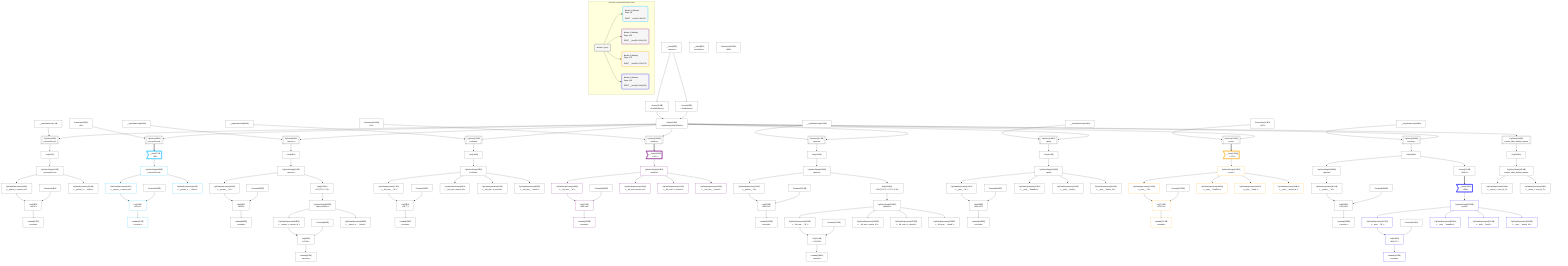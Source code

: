 %%{init: {'themeVariables': { 'fontSize': '12px'}}}%%
graph TD
    classDef path fill:#eee,stroke:#000,color:#000
    classDef plan fill:#fff,stroke-width:1px,color:#000
    classDef itemplan fill:#fff,stroke-width:2px,color:#000
    classDef sideeffectplan fill:#f00,stroke-width:2px,color:#000
    classDef bucket fill:#f6f6f6,color:#000,stroke-width:2px,text-align:left


    %% define steps
    __Value3["__Value[3∈0]<br />ᐸcontextᐳ"]:::plan
    __Value5["__Value[5∈0]<br />ᐸrootValueᐳ"]:::plan
    __InputStaticLeaf7["__InputStaticLeaf[7∈0]"]:::plan
    Access9["Access[9∈0]<br />ᐸ3.pgSettingsᐳ"]:::plan
    Access10["Access[10∈0]<br />ᐸ3.withPgClientᐳ"]:::plan
    Object11["Object[11∈0]<br />ᐸ{pgSettings,withPgClient}ᐳ"]:::plan
    PgSelect8[["PgSelect[8∈0]<br />ᐸpersonSecretᐳ"]]:::plan
    First12["First[12∈0]"]:::plan
    PgSelectSingle13["PgSelectSingle[13∈0]<br />ᐸpersonSecretᐳ"]:::plan
    Constant14["Constant[14∈0]"]:::plan
    PgClassExpression15["PgClassExpression[15∈0]<br />ᐸ__person_s...person_id”ᐳ"]:::plan
    List16["List[16∈0]<br />ᐸ14,15ᐳ"]:::plan
    Lambda17["Lambda[17∈0]<br />ᐸencodeᐳ"]:::plan
    PgClassExpression19["PgClassExpression[19∈0]<br />ᐸ__person_s..._.”sekrit”ᐳ"]:::plan
    Connection35["Connection[35∈0]<br />ᐸ31ᐳ"]:::plan
    PgSelect36[["PgSelect[36∈0]<br />ᐸpersonSecretᐳ"]]:::plan
    __Item37>"__Item[37∈1]<br />ᐸ36ᐳ"]:::itemplan
    PgSelectSingle38["PgSelectSingle[38∈1]<br />ᐸpersonSecretᐳ"]:::plan
    Constant39["Constant[39∈0]"]:::plan
    PgClassExpression40["PgClassExpression[40∈1]<br />ᐸ__person_s...person_id”ᐳ"]:::plan
    List41["List[41∈1]<br />ᐸ39,40ᐳ"]:::plan
    Lambda42["Lambda[42∈1]<br />ᐸencodeᐳ"]:::plan
    PgClassExpression44["PgClassExpression[44∈1]<br />ᐸ__person_s..._.”sekrit”ᐳ"]:::plan
    __InputStaticLeaf45["__InputStaticLeaf[45∈0]"]:::plan
    PgSelect46[["PgSelect[46∈0]<br />ᐸpersonᐳ"]]:::plan
    First50["First[50∈0]"]:::plan
    PgSelectSingle51["PgSelectSingle[51∈0]<br />ᐸpersonᐳ"]:::plan
    Constant52["Constant[52∈0]"]:::plan
    PgClassExpression53["PgClassExpression[53∈0]<br />ᐸ__person__.”id”ᐳ"]:::plan
    List54["List[54∈0]<br />ᐸ52,53ᐳ"]:::plan
    Lambda55["Lambda[55∈0]<br />ᐸencodeᐳ"]:::plan
    Map232["Map[232∈0]<br />ᐸ51:{”0”:0,”1”:1}ᐳ"]:::plan
    PgSelectSingle62["PgSelectSingle[62∈0]<br />ᐸpersonSecretᐳ"]:::plan
    Constant63["Constant[63∈0]"]:::plan
    PgClassExpression64["PgClassExpression[64∈0]<br />ᐸ__person_s...person_id”ᐳ"]:::plan
    List65["List[65∈0]<br />ᐸ63,64ᐳ"]:::plan
    Lambda66["Lambda[66∈0]<br />ᐸencodeᐳ"]:::plan
    PgClassExpression68["PgClassExpression[68∈0]<br />ᐸ__person_s..._.”sekrit”ᐳ"]:::plan
    __InputStaticLeaf69["__InputStaticLeaf[69∈0]"]:::plan
    PgSelect70[["PgSelect[70∈0]<br />ᐸleftArmᐳ"]]:::plan
    First74["First[74∈0]"]:::plan
    PgSelectSingle75["PgSelectSingle[75∈0]<br />ᐸleftArmᐳ"]:::plan
    Constant76["Constant[76∈0]"]:::plan
    PgClassExpression77["PgClassExpression[77∈0]<br />ᐸ__left_arm__.”id”ᐳ"]:::plan
    List78["List[78∈0]<br />ᐸ76,77ᐳ"]:::plan
    Lambda79["Lambda[79∈0]<br />ᐸencodeᐳ"]:::plan
    PgClassExpression81["PgClassExpression[81∈0]<br />ᐸ__left_arm...person_id”ᐳ"]:::plan
    PgClassExpression82["PgClassExpression[82∈0]<br />ᐸ__left_arm...in_metres”ᐳ"]:::plan
    PgClassExpression83["PgClassExpression[83∈0]<br />ᐸ__left_arm__.”mood”ᐳ"]:::plan
    Connection101["Connection[101∈0]<br />ᐸ97ᐳ"]:::plan
    PgSelect102[["PgSelect[102∈0]<br />ᐸleftArmᐳ"]]:::plan
    __Item103>"__Item[103∈2]<br />ᐸ102ᐳ"]:::itemplan
    PgSelectSingle104["PgSelectSingle[104∈2]<br />ᐸleftArmᐳ"]:::plan
    Constant105["Constant[105∈0]"]:::plan
    PgClassExpression106["PgClassExpression[106∈2]<br />ᐸ__left_arm__.”id”ᐳ"]:::plan
    List107["List[107∈2]<br />ᐸ105,106ᐳ"]:::plan
    Lambda108["Lambda[108∈2]<br />ᐸencodeᐳ"]:::plan
    PgClassExpression110["PgClassExpression[110∈2]<br />ᐸ__left_arm...person_id”ᐳ"]:::plan
    PgClassExpression111["PgClassExpression[111∈2]<br />ᐸ__left_arm...in_metres”ᐳ"]:::plan
    PgClassExpression112["PgClassExpression[112∈2]<br />ᐸ__left_arm__.”mood”ᐳ"]:::plan
    __InputStaticLeaf113["__InputStaticLeaf[113∈0]"]:::plan
    PgSelect114[["PgSelect[114∈0]<br />ᐸpersonᐳ"]]:::plan
    First118["First[118∈0]"]:::plan
    PgSelectSingle119["PgSelectSingle[119∈0]<br />ᐸpersonᐳ"]:::plan
    Constant120["Constant[120∈0]"]:::plan
    PgClassExpression121["PgClassExpression[121∈0]<br />ᐸ__person__.”id”ᐳ"]:::plan
    List122["List[122∈0]<br />ᐸ120,121ᐳ"]:::plan
    Lambda123["Lambda[123∈0]<br />ᐸencodeᐳ"]:::plan
    Map235["Map[235∈0]<br />ᐸ119:{”0”:0,”1”:1,”2”:2,”3”:3}ᐳ"]:::plan
    PgSelectSingle130["PgSelectSingle[130∈0]<br />ᐸleftArmᐳ"]:::plan
    Constant131["Constant[131∈0]"]:::plan
    PgClassExpression132["PgClassExpression[132∈0]<br />ᐸ__left_arm__.”id”ᐳ"]:::plan
    List133["List[133∈0]<br />ᐸ131,132ᐳ"]:::plan
    Lambda134["Lambda[134∈0]<br />ᐸencodeᐳ"]:::plan
    PgClassExpression136["PgClassExpression[136∈0]<br />ᐸ__left_arm...person_id”ᐳ"]:::plan
    PgClassExpression137["PgClassExpression[137∈0]<br />ᐸ__left_arm...in_metres”ᐳ"]:::plan
    PgClassExpression138["PgClassExpression[138∈0]<br />ᐸ__left_arm__.”mood”ᐳ"]:::plan
    __InputStaticLeaf139["__InputStaticLeaf[139∈0]"]:::plan
    PgSelect140[["PgSelect[140∈0]<br />ᐸpostᐳ"]]:::plan
    First144["First[144∈0]"]:::plan
    PgSelectSingle145["PgSelectSingle[145∈0]<br />ᐸpostᐳ"]:::plan
    Constant146["Constant[146∈0]"]:::plan
    PgClassExpression147["PgClassExpression[147∈0]<br />ᐸ__post__.”id”ᐳ"]:::plan
    List148["List[148∈0]<br />ᐸ146,147ᐳ"]:::plan
    Lambda149["Lambda[149∈0]<br />ᐸencodeᐳ"]:::plan
    PgClassExpression151["PgClassExpression[151∈0]<br />ᐸ__post__.”headline”ᐳ"]:::plan
    PgClassExpression152["PgClassExpression[152∈0]<br />ᐸ__post__.”body”ᐳ"]:::plan
    PgClassExpression153["PgClassExpression[153∈0]<br />ᐸ__post__.”author_id”ᐳ"]:::plan
    Connection171["Connection[171∈0]<br />ᐸ167ᐳ"]:::plan
    PgSelect172[["PgSelect[172∈0]<br />ᐸpostᐳ"]]:::plan
    __Item173>"__Item[173∈3]<br />ᐸ172ᐳ"]:::itemplan
    PgSelectSingle174["PgSelectSingle[174∈3]<br />ᐸpostᐳ"]:::plan
    Constant175["Constant[175∈0]"]:::plan
    PgClassExpression176["PgClassExpression[176∈3]<br />ᐸ__post__.”id”ᐳ"]:::plan
    List177["List[177∈3]<br />ᐸ175,176ᐳ"]:::plan
    Lambda178["Lambda[178∈3]<br />ᐸencodeᐳ"]:::plan
    PgClassExpression180["PgClassExpression[180∈3]<br />ᐸ__post__.”headline”ᐳ"]:::plan
    PgClassExpression181["PgClassExpression[181∈3]<br />ᐸ__post__.”body”ᐳ"]:::plan
    PgClassExpression182["PgClassExpression[182∈3]<br />ᐸ__post__.”author_id”ᐳ"]:::plan
    __InputStaticLeaf183["__InputStaticLeaf[183∈0]"]:::plan
    PgSelect184[["PgSelect[184∈0]<br />ᐸpersonᐳ"]]:::plan
    First188["First[188∈0]"]:::plan
    PgSelectSingle189["PgSelectSingle[189∈0]<br />ᐸpersonᐳ"]:::plan
    Constant190["Constant[190∈0]"]:::plan
    PgClassExpression191["PgClassExpression[191∈0]<br />ᐸ__person__.”id”ᐳ"]:::plan
    List192["List[192∈0]<br />ᐸ190,191ᐳ"]:::plan
    Lambda193["Lambda[193∈0]<br />ᐸencodeᐳ"]:::plan
    Connection212["Connection[212∈0]<br />ᐸ208ᐳ"]:::plan
    Access234["Access[234∈0]<br />ᐸ188.0ᐳ"]:::plan
    __Item214>"__Item[214∈4]<br />ᐸ234ᐳ"]:::itemplan
    PgSelectSingle215["PgSelectSingle[215∈4]<br />ᐸpostᐳ"]:::plan
    Constant216["Constant[216∈0]"]:::plan
    PgClassExpression217["PgClassExpression[217∈4]<br />ᐸ__post__.”id”ᐳ"]:::plan
    List218["List[218∈4]<br />ᐸ216,217ᐳ"]:::plan
    Lambda219["Lambda[219∈4]<br />ᐸencodeᐳ"]:::plan
    PgClassExpression221["PgClassExpression[221∈4]<br />ᐸ__post__.”headline”ᐳ"]:::plan
    PgClassExpression222["PgClassExpression[222∈4]<br />ᐸ__post__.”body”ᐳ"]:::plan
    PgClassExpression223["PgClassExpression[223∈4]<br />ᐸ__post__.”author_id”ᐳ"]:::plan
    PgSelect224[["PgSelect[224∈0]<br />ᐸreturn_table_without_grantsᐳ"]]:::plan
    First228["First[228∈0]"]:::plan
    PgSelectSingle229["PgSelectSingle[229∈0]<br />ᐸreturn_table_without_grantsᐳ"]:::plan
    PgClassExpression230["PgClassExpression[230∈0]<br />ᐸ__return_t...rson_id_1”ᐳ"]:::plan
    PgClassExpression231["PgClassExpression[231∈0]<br />ᐸ__return_t...rson_id_2”ᐳ"]:::plan

    %% plan dependencies
    __Value3 --> Access9
    __Value3 --> Access10
    Access9 & Access10 --> Object11
    Object11 & __InputStaticLeaf7 --> PgSelect8
    PgSelect8 --> First12
    First12 --> PgSelectSingle13
    PgSelectSingle13 --> PgClassExpression15
    Constant14 & PgClassExpression15 --> List16
    List16 --> Lambda17
    PgSelectSingle13 --> PgClassExpression19
    Object11 & Connection35 --> PgSelect36
    PgSelect36 ==> __Item37
    __Item37 --> PgSelectSingle38
    PgSelectSingle38 --> PgClassExpression40
    Constant39 & PgClassExpression40 --> List41
    List41 --> Lambda42
    PgSelectSingle38 --> PgClassExpression44
    Object11 & __InputStaticLeaf45 --> PgSelect46
    PgSelect46 --> First50
    First50 --> PgSelectSingle51
    PgSelectSingle51 --> PgClassExpression53
    Constant52 & PgClassExpression53 --> List54
    List54 --> Lambda55
    PgSelectSingle51 --> Map232
    Map232 --> PgSelectSingle62
    PgSelectSingle62 --> PgClassExpression64
    Constant63 & PgClassExpression64 --> List65
    List65 --> Lambda66
    PgSelectSingle62 --> PgClassExpression68
    Object11 & __InputStaticLeaf69 --> PgSelect70
    PgSelect70 --> First74
    First74 --> PgSelectSingle75
    PgSelectSingle75 --> PgClassExpression77
    Constant76 & PgClassExpression77 --> List78
    List78 --> Lambda79
    PgSelectSingle75 --> PgClassExpression81
    PgSelectSingle75 --> PgClassExpression82
    PgSelectSingle75 --> PgClassExpression83
    Object11 & Connection101 --> PgSelect102
    PgSelect102 ==> __Item103
    __Item103 --> PgSelectSingle104
    PgSelectSingle104 --> PgClassExpression106
    Constant105 & PgClassExpression106 --> List107
    List107 --> Lambda108
    PgSelectSingle104 --> PgClassExpression110
    PgSelectSingle104 --> PgClassExpression111
    PgSelectSingle104 --> PgClassExpression112
    Object11 & __InputStaticLeaf113 --> PgSelect114
    PgSelect114 --> First118
    First118 --> PgSelectSingle119
    PgSelectSingle119 --> PgClassExpression121
    Constant120 & PgClassExpression121 --> List122
    List122 --> Lambda123
    PgSelectSingle119 --> Map235
    Map235 --> PgSelectSingle130
    PgSelectSingle130 --> PgClassExpression132
    Constant131 & PgClassExpression132 --> List133
    List133 --> Lambda134
    PgSelectSingle130 --> PgClassExpression136
    PgSelectSingle130 --> PgClassExpression137
    PgSelectSingle130 --> PgClassExpression138
    Object11 & __InputStaticLeaf139 --> PgSelect140
    PgSelect140 --> First144
    First144 --> PgSelectSingle145
    PgSelectSingle145 --> PgClassExpression147
    Constant146 & PgClassExpression147 --> List148
    List148 --> Lambda149
    PgSelectSingle145 --> PgClassExpression151
    PgSelectSingle145 --> PgClassExpression152
    PgSelectSingle145 --> PgClassExpression153
    Object11 & Connection171 --> PgSelect172
    PgSelect172 ==> __Item173
    __Item173 --> PgSelectSingle174
    PgSelectSingle174 --> PgClassExpression176
    Constant175 & PgClassExpression176 --> List177
    List177 --> Lambda178
    PgSelectSingle174 --> PgClassExpression180
    PgSelectSingle174 --> PgClassExpression181
    PgSelectSingle174 --> PgClassExpression182
    Object11 & __InputStaticLeaf183 --> PgSelect184
    PgSelect184 --> First188
    First188 --> PgSelectSingle189
    PgSelectSingle189 --> PgClassExpression191
    Constant190 & PgClassExpression191 --> List192
    List192 --> Lambda193
    First188 --> Access234
    Access234 ==> __Item214
    __Item214 --> PgSelectSingle215
    PgSelectSingle215 --> PgClassExpression217
    Constant216 & PgClassExpression217 --> List218
    List218 --> Lambda219
    PgSelectSingle215 --> PgClassExpression221
    PgSelectSingle215 --> PgClassExpression222
    PgSelectSingle215 --> PgClassExpression223
    Object11 --> PgSelect224
    PgSelect224 --> First228
    First228 --> PgSelectSingle229
    PgSelectSingle229 --> PgClassExpression230
    PgSelectSingle229 --> PgClassExpression231

    subgraph "Buckets for queries/v4/rbac.basic"
    Bucket0("Bucket 0 (root)"):::bucket
    classDef bucket0 stroke:#696969
    class Bucket0,__Value3,__Value5,__InputStaticLeaf7,PgSelect8,Access9,Access10,Object11,First12,PgSelectSingle13,Constant14,PgClassExpression15,List16,Lambda17,PgClassExpression19,Connection35,PgSelect36,Constant39,__InputStaticLeaf45,PgSelect46,First50,PgSelectSingle51,Constant52,PgClassExpression53,List54,Lambda55,PgSelectSingle62,Constant63,PgClassExpression64,List65,Lambda66,PgClassExpression68,__InputStaticLeaf69,PgSelect70,First74,PgSelectSingle75,Constant76,PgClassExpression77,List78,Lambda79,PgClassExpression81,PgClassExpression82,PgClassExpression83,Connection101,PgSelect102,Constant105,__InputStaticLeaf113,PgSelect114,First118,PgSelectSingle119,Constant120,PgClassExpression121,List122,Lambda123,PgSelectSingle130,Constant131,PgClassExpression132,List133,Lambda134,PgClassExpression136,PgClassExpression137,PgClassExpression138,__InputStaticLeaf139,PgSelect140,First144,PgSelectSingle145,Constant146,PgClassExpression147,List148,Lambda149,PgClassExpression151,PgClassExpression152,PgClassExpression153,Connection171,PgSelect172,Constant175,__InputStaticLeaf183,PgSelect184,First188,PgSelectSingle189,Constant190,PgClassExpression191,List192,Lambda193,Connection212,Constant216,PgSelect224,First228,PgSelectSingle229,PgClassExpression230,PgClassExpression231,Map232,Access234,Map235 bucket0
    Bucket1("Bucket 1 (listItem)<br />Deps: 39<br /><br />ROOT __Item{1}ᐸ36ᐳ[37]"):::bucket
    classDef bucket1 stroke:#00bfff
    class Bucket1,__Item37,PgSelectSingle38,PgClassExpression40,List41,Lambda42,PgClassExpression44 bucket1
    Bucket2("Bucket 2 (listItem)<br />Deps: 105<br /><br />ROOT __Item{2}ᐸ102ᐳ[103]"):::bucket
    classDef bucket2 stroke:#7f007f
    class Bucket2,__Item103,PgSelectSingle104,PgClassExpression106,List107,Lambda108,PgClassExpression110,PgClassExpression111,PgClassExpression112 bucket2
    Bucket3("Bucket 3 (listItem)<br />Deps: 175<br /><br />ROOT __Item{3}ᐸ172ᐳ[173]"):::bucket
    classDef bucket3 stroke:#ffa500
    class Bucket3,__Item173,PgSelectSingle174,PgClassExpression176,List177,Lambda178,PgClassExpression180,PgClassExpression181,PgClassExpression182 bucket3
    Bucket4("Bucket 4 (listItem)<br />Deps: 216<br /><br />ROOT __Item{4}ᐸ234ᐳ[214]"):::bucket
    classDef bucket4 stroke:#0000ff
    class Bucket4,__Item214,PgSelectSingle215,PgClassExpression217,List218,Lambda219,PgClassExpression221,PgClassExpression222,PgClassExpression223 bucket4
    Bucket0 --> Bucket1 & Bucket2 & Bucket3 & Bucket4
    end